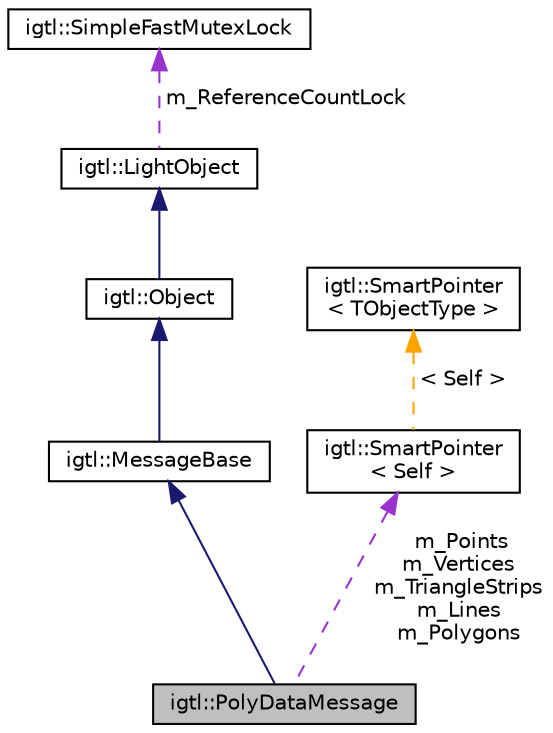 digraph "igtl::PolyDataMessage"
{
  edge [fontname="Helvetica",fontsize="10",labelfontname="Helvetica",labelfontsize="10"];
  node [fontname="Helvetica",fontsize="10",shape=record];
  Node1 [label="igtl::PolyDataMessage",height=0.2,width=0.4,color="black", fillcolor="grey75", style="filled", fontcolor="black"];
  Node2 -> Node1 [dir="back",color="midnightblue",fontsize="10",style="solid",fontname="Helvetica"];
  Node2 [label="igtl::MessageBase",height=0.2,width=0.4,color="black", fillcolor="white", style="filled",URL="$classigtl_1_1MessageBase.html"];
  Node3 -> Node2 [dir="back",color="midnightblue",fontsize="10",style="solid",fontname="Helvetica"];
  Node3 [label="igtl::Object",height=0.2,width=0.4,color="black", fillcolor="white", style="filled",URL="$classigtl_1_1Object.html",tooltip="Base class for most igtl classes. "];
  Node4 -> Node3 [dir="back",color="midnightblue",fontsize="10",style="solid",fontname="Helvetica"];
  Node4 [label="igtl::LightObject",height=0.2,width=0.4,color="black", fillcolor="white", style="filled",URL="$classigtl_1_1LightObject.html",tooltip="Light weight base class for most igtl classes. "];
  Node5 -> Node4 [dir="back",color="darkorchid3",fontsize="10",style="dashed",label=" m_ReferenceCountLock" ,fontname="Helvetica"];
  Node5 [label="igtl::SimpleFastMutexLock",height=0.2,width=0.4,color="black", fillcolor="white", style="filled",URL="$classigtl_1_1SimpleFastMutexLock.html",tooltip="Critical section locking class that can be allocated on the stack. "];
  Node6 -> Node1 [dir="back",color="darkorchid3",fontsize="10",style="dashed",label=" m_Points\nm_Vertices\nm_TriangleStrips\nm_Lines\nm_Polygons" ,fontname="Helvetica"];
  Node6 [label="igtl::SmartPointer\l\< Self \>",height=0.2,width=0.4,color="black", fillcolor="white", style="filled",URL="$classigtl_1_1SmartPointer.html"];
  Node7 -> Node6 [dir="back",color="orange",fontsize="10",style="dashed",label=" \< Self \>" ,fontname="Helvetica"];
  Node7 [label="igtl::SmartPointer\l\< TObjectType \>",height=0.2,width=0.4,color="black", fillcolor="white", style="filled",URL="$classigtl_1_1SmartPointer.html",tooltip="Implements transparent reference counting. "];
}
